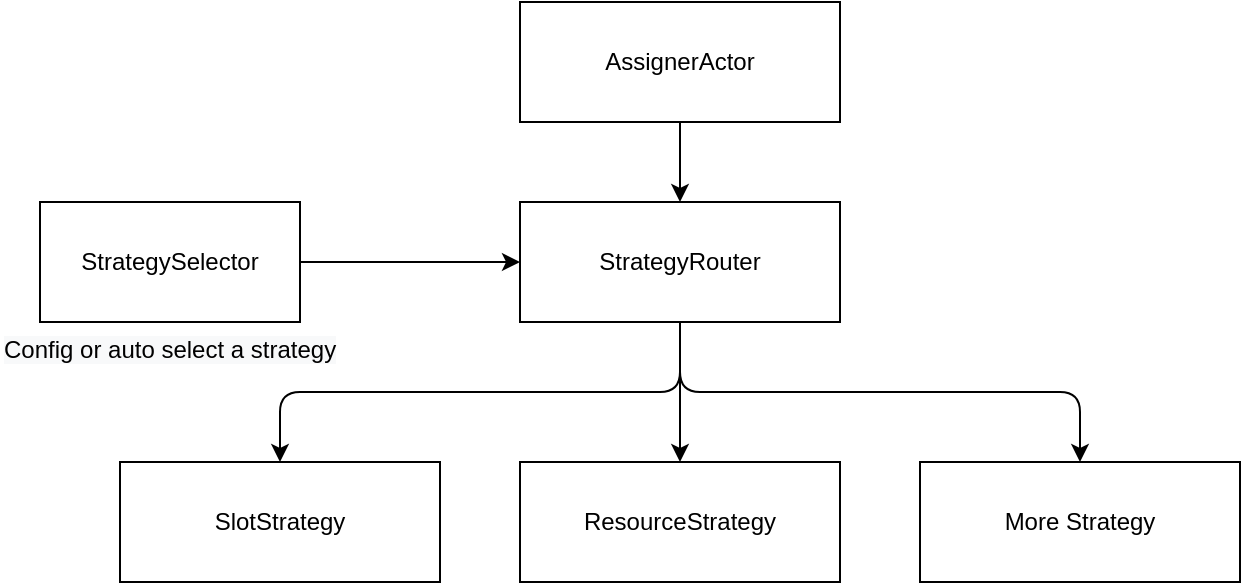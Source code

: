 <mxfile>
    <diagram id="BAR1fLBbmOIHOhmlVz1r" name="Page-1">
        <mxGraphModel dx="748" dy="567" grid="1" gridSize="10" guides="1" tooltips="1" connect="1" arrows="1" fold="1" page="1" pageScale="1" pageWidth="827" pageHeight="1169" math="0" shadow="0">
            <root>
                <mxCell id="0"/>
                <mxCell id="1" parent="0"/>
                <mxCell id="4" value="" style="edgeStyle=none;html=1;" edge="1" parent="1" source="2" target="3">
                    <mxGeometry relative="1" as="geometry"/>
                </mxCell>
                <mxCell id="2" value="AssignerActor" style="rounded=0;whiteSpace=wrap;html=1;" vertex="1" parent="1">
                    <mxGeometry x="320" y="140" width="160" height="60" as="geometry"/>
                </mxCell>
                <mxCell id="6" value="" style="edgeStyle=orthogonalEdgeStyle;html=1;exitX=0.5;exitY=1;exitDx=0;exitDy=0;entryX=0.5;entryY=0;entryDx=0;entryDy=0;" edge="1" parent="1" source="3" target="5">
                    <mxGeometry relative="1" as="geometry"/>
                </mxCell>
                <mxCell id="3" value="StrategyRouter" style="rounded=0;whiteSpace=wrap;html=1;" vertex="1" parent="1">
                    <mxGeometry x="320" y="240" width="160" height="60" as="geometry"/>
                </mxCell>
                <mxCell id="5" value="SlotStrategy" style="rounded=0;whiteSpace=wrap;html=1;" vertex="1" parent="1">
                    <mxGeometry x="120" y="370" width="160" height="60" as="geometry"/>
                </mxCell>
                <mxCell id="7" value="ResourceStrategy" style="rounded=0;whiteSpace=wrap;html=1;" vertex="1" parent="1">
                    <mxGeometry x="320" y="370" width="160" height="60" as="geometry"/>
                </mxCell>
                <mxCell id="8" value="" style="edgeStyle=orthogonalEdgeStyle;html=1;entryX=0.5;entryY=0;entryDx=0;entryDy=0;exitX=0.5;exitY=1;exitDx=0;exitDy=0;" edge="1" parent="1" source="3" target="7">
                    <mxGeometry relative="1" as="geometry">
                        <mxPoint x="290" y="310" as="sourcePoint"/>
                        <mxPoint x="210" y="370" as="targetPoint"/>
                    </mxGeometry>
                </mxCell>
                <mxCell id="9" value="More Strategy" style="rounded=0;whiteSpace=wrap;html=1;" vertex="1" parent="1">
                    <mxGeometry x="520" y="370" width="160" height="60" as="geometry"/>
                </mxCell>
                <mxCell id="10" value="" style="html=1;entryX=0.5;entryY=0;entryDx=0;entryDy=0;exitX=0.5;exitY=1;exitDx=0;exitDy=0;edgeStyle=orthogonalEdgeStyle;" edge="1" parent="1" source="3" target="9">
                    <mxGeometry relative="1" as="geometry">
                        <mxPoint x="320" y="300" as="sourcePoint"/>
                        <mxPoint x="410" y="370" as="targetPoint"/>
                    </mxGeometry>
                </mxCell>
                <mxCell id="14" value="" style="edgeStyle=orthogonalEdgeStyle;html=1;entryX=0;entryY=0.5;entryDx=0;entryDy=0;" edge="1" parent="1" source="12" target="3">
                    <mxGeometry relative="1" as="geometry">
                        <mxPoint x="270" y="270" as="targetPoint"/>
                    </mxGeometry>
                </mxCell>
                <mxCell id="12" value="StrategySelector" style="shape=step;perimeter=stepPerimeter;whiteSpace=wrap;html=1;fixedSize=1;size=0;" vertex="1" parent="1">
                    <mxGeometry x="80" y="240" width="130" height="60" as="geometry"/>
                </mxCell>
                <mxCell id="16" value="&lt;meta charset=&quot;utf-8&quot;&gt;&lt;span style=&quot;color: rgb(0, 0, 0); font-family: helvetica; font-size: 12px; font-style: normal; font-weight: 400; letter-spacing: normal; text-align: center; text-indent: 0px; text-transform: none; word-spacing: 0px; background-color: rgb(248, 249, 250); display: inline; float: none;&quot;&gt;Config or auto select a strategy&lt;/span&gt;" style="text;whiteSpace=wrap;html=1;" vertex="1" parent="1">
                    <mxGeometry x="60" y="300" width="190" height="30" as="geometry"/>
                </mxCell>
            </root>
        </mxGraphModel>
    </diagram>
</mxfile>